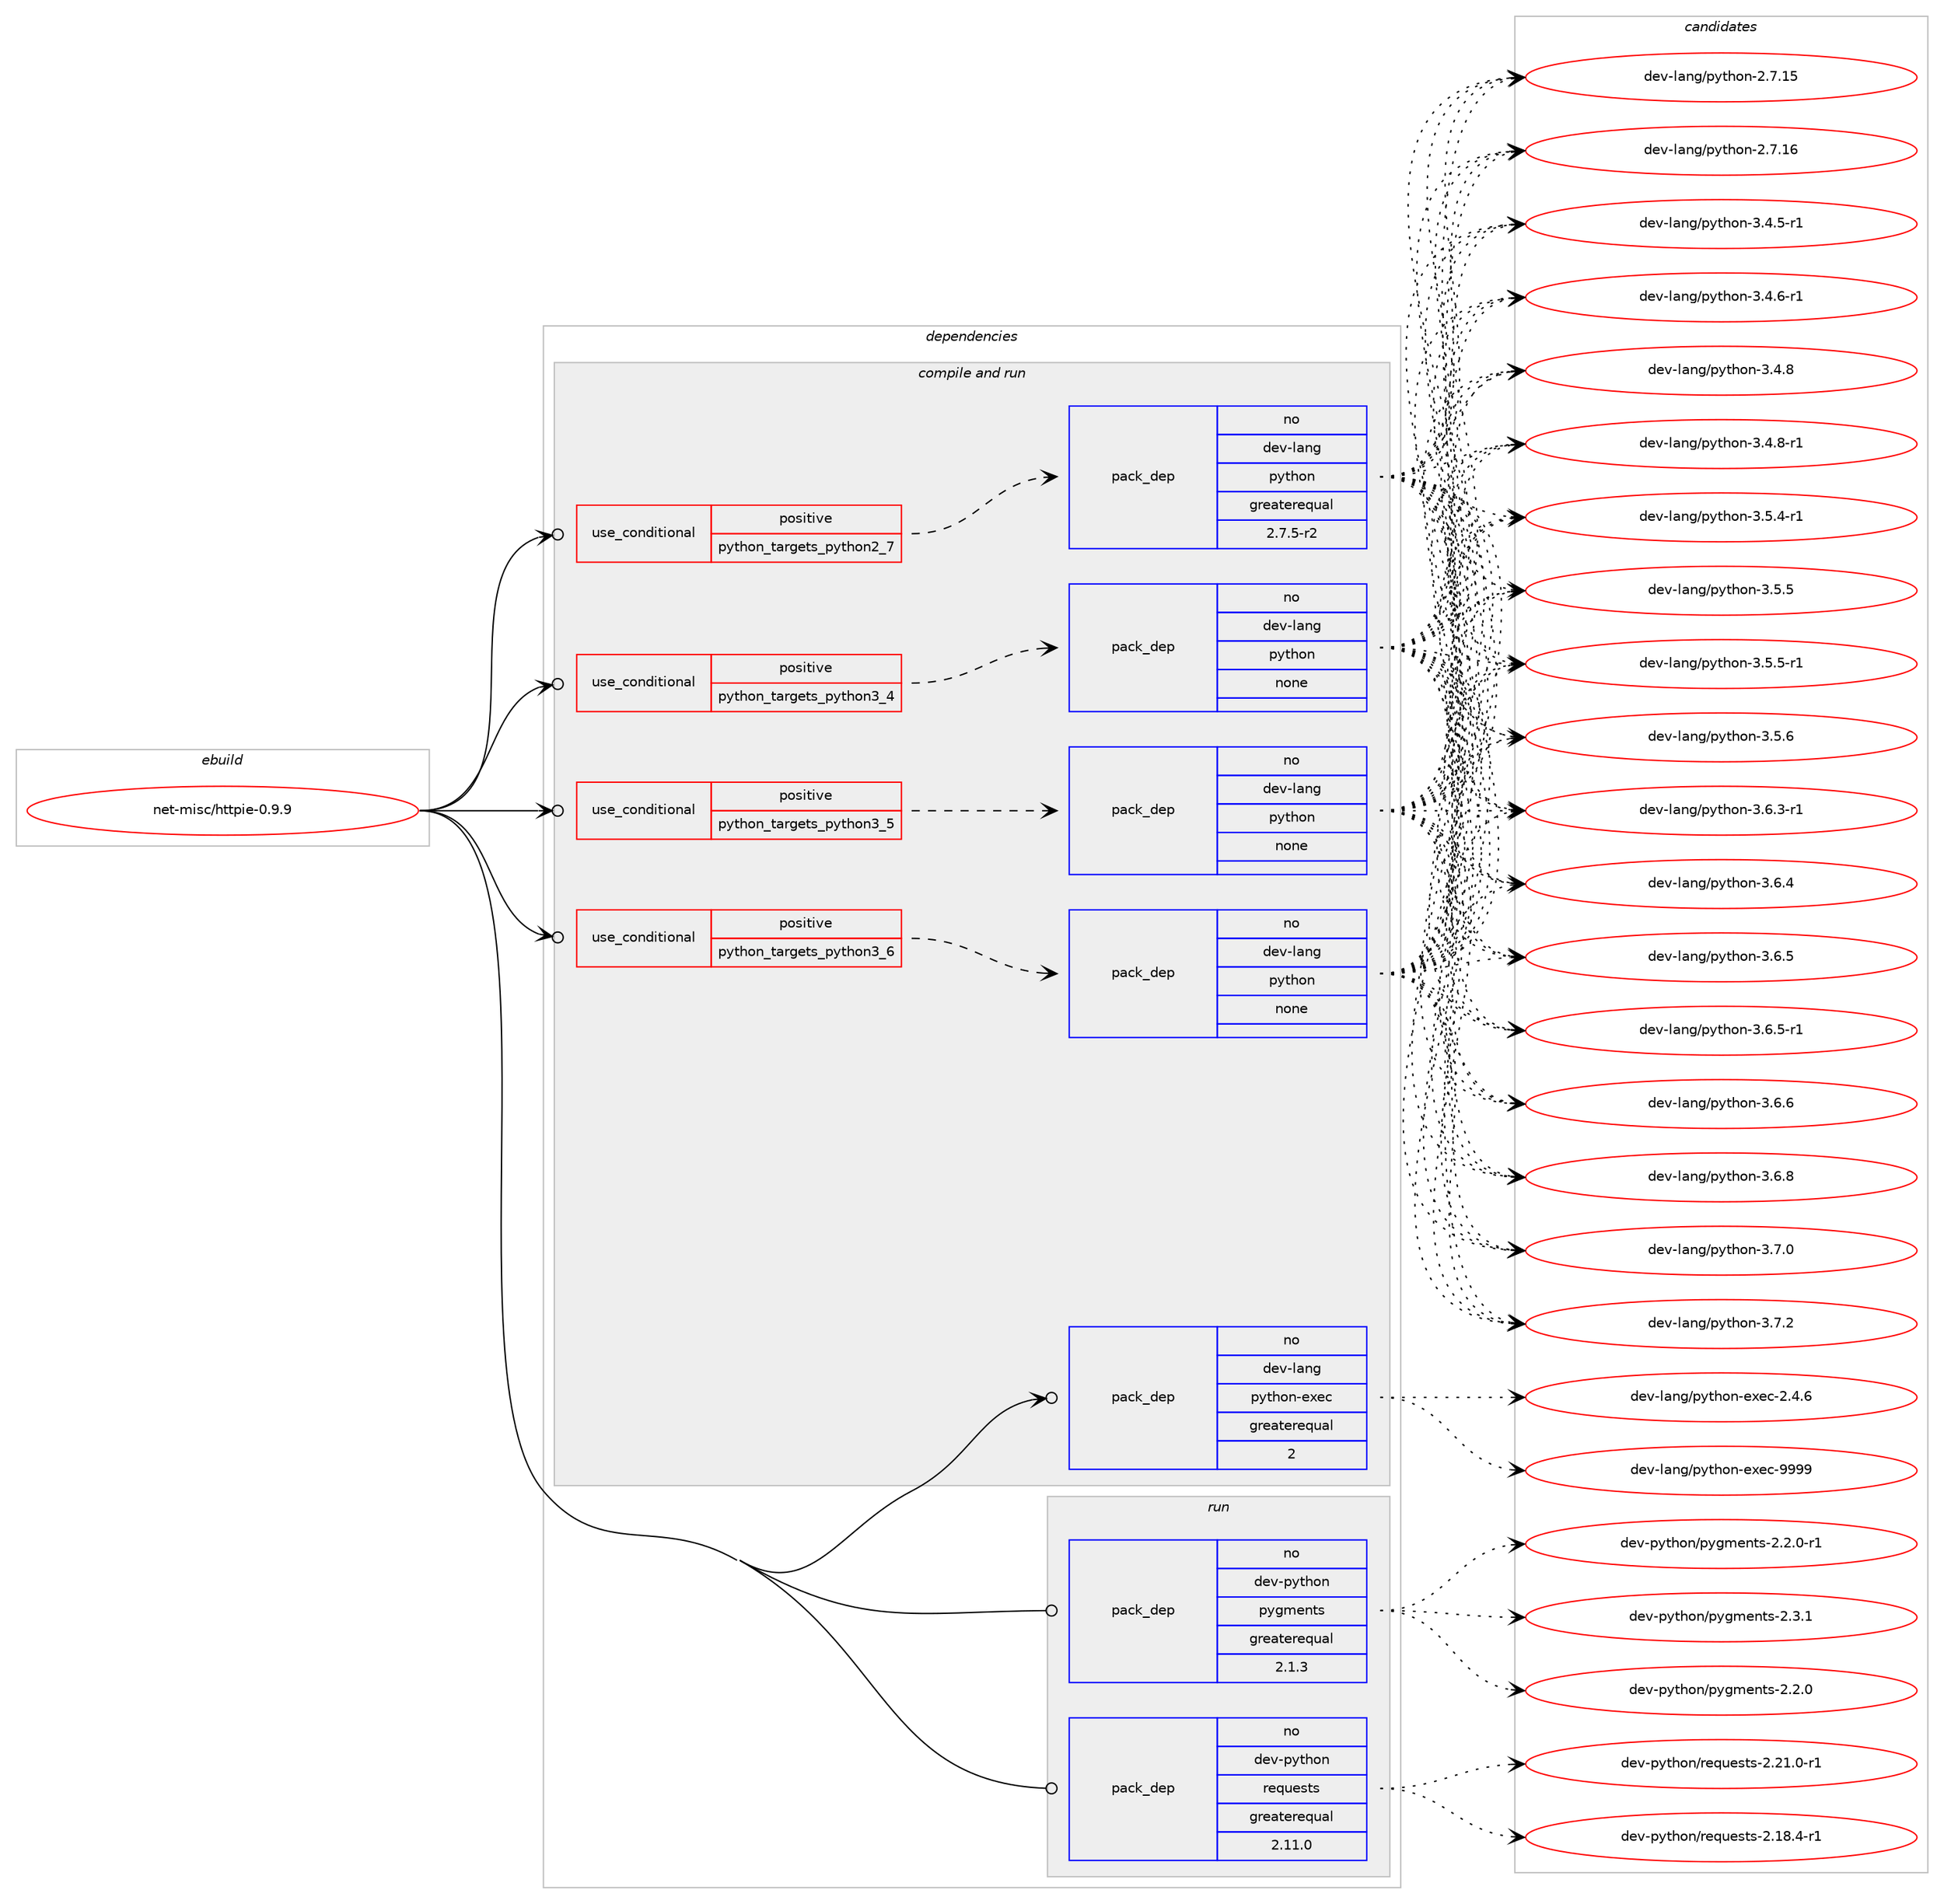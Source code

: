 digraph prolog {

# *************
# Graph options
# *************

newrank=true;
concentrate=true;
compound=true;
graph [rankdir=LR,fontname=Helvetica,fontsize=10,ranksep=1.5];#, ranksep=2.5, nodesep=0.2];
edge  [arrowhead=vee];
node  [fontname=Helvetica,fontsize=10];

# **********
# The ebuild
# **********

subgraph cluster_leftcol {
color=gray;
rank=same;
label=<<i>ebuild</i>>;
id [label="net-misc/httpie-0.9.9", color=red, width=4, href="../net-misc/httpie-0.9.9.svg"];
}

# ****************
# The dependencies
# ****************

subgraph cluster_midcol {
color=gray;
label=<<i>dependencies</i>>;
subgraph cluster_compile {
fillcolor="#eeeeee";
style=filled;
label=<<i>compile</i>>;
}
subgraph cluster_compileandrun {
fillcolor="#eeeeee";
style=filled;
label=<<i>compile and run</i>>;
subgraph cond448376 {
dependency1668150 [label=<<TABLE BORDER="0" CELLBORDER="1" CELLSPACING="0" CELLPADDING="4"><TR><TD ROWSPAN="3" CELLPADDING="10">use_conditional</TD></TR><TR><TD>positive</TD></TR><TR><TD>python_targets_python2_7</TD></TR></TABLE>>, shape=none, color=red];
subgraph pack1192656 {
dependency1668151 [label=<<TABLE BORDER="0" CELLBORDER="1" CELLSPACING="0" CELLPADDING="4" WIDTH="220"><TR><TD ROWSPAN="6" CELLPADDING="30">pack_dep</TD></TR><TR><TD WIDTH="110">no</TD></TR><TR><TD>dev-lang</TD></TR><TR><TD>python</TD></TR><TR><TD>greaterequal</TD></TR><TR><TD>2.7.5-r2</TD></TR></TABLE>>, shape=none, color=blue];
}
dependency1668150:e -> dependency1668151:w [weight=20,style="dashed",arrowhead="vee"];
}
id:e -> dependency1668150:w [weight=20,style="solid",arrowhead="odotvee"];
subgraph cond448377 {
dependency1668152 [label=<<TABLE BORDER="0" CELLBORDER="1" CELLSPACING="0" CELLPADDING="4"><TR><TD ROWSPAN="3" CELLPADDING="10">use_conditional</TD></TR><TR><TD>positive</TD></TR><TR><TD>python_targets_python3_4</TD></TR></TABLE>>, shape=none, color=red];
subgraph pack1192657 {
dependency1668153 [label=<<TABLE BORDER="0" CELLBORDER="1" CELLSPACING="0" CELLPADDING="4" WIDTH="220"><TR><TD ROWSPAN="6" CELLPADDING="30">pack_dep</TD></TR><TR><TD WIDTH="110">no</TD></TR><TR><TD>dev-lang</TD></TR><TR><TD>python</TD></TR><TR><TD>none</TD></TR><TR><TD></TD></TR></TABLE>>, shape=none, color=blue];
}
dependency1668152:e -> dependency1668153:w [weight=20,style="dashed",arrowhead="vee"];
}
id:e -> dependency1668152:w [weight=20,style="solid",arrowhead="odotvee"];
subgraph cond448378 {
dependency1668154 [label=<<TABLE BORDER="0" CELLBORDER="1" CELLSPACING="0" CELLPADDING="4"><TR><TD ROWSPAN="3" CELLPADDING="10">use_conditional</TD></TR><TR><TD>positive</TD></TR><TR><TD>python_targets_python3_5</TD></TR></TABLE>>, shape=none, color=red];
subgraph pack1192658 {
dependency1668155 [label=<<TABLE BORDER="0" CELLBORDER="1" CELLSPACING="0" CELLPADDING="4" WIDTH="220"><TR><TD ROWSPAN="6" CELLPADDING="30">pack_dep</TD></TR><TR><TD WIDTH="110">no</TD></TR><TR><TD>dev-lang</TD></TR><TR><TD>python</TD></TR><TR><TD>none</TD></TR><TR><TD></TD></TR></TABLE>>, shape=none, color=blue];
}
dependency1668154:e -> dependency1668155:w [weight=20,style="dashed",arrowhead="vee"];
}
id:e -> dependency1668154:w [weight=20,style="solid",arrowhead="odotvee"];
subgraph cond448379 {
dependency1668156 [label=<<TABLE BORDER="0" CELLBORDER="1" CELLSPACING="0" CELLPADDING="4"><TR><TD ROWSPAN="3" CELLPADDING="10">use_conditional</TD></TR><TR><TD>positive</TD></TR><TR><TD>python_targets_python3_6</TD></TR></TABLE>>, shape=none, color=red];
subgraph pack1192659 {
dependency1668157 [label=<<TABLE BORDER="0" CELLBORDER="1" CELLSPACING="0" CELLPADDING="4" WIDTH="220"><TR><TD ROWSPAN="6" CELLPADDING="30">pack_dep</TD></TR><TR><TD WIDTH="110">no</TD></TR><TR><TD>dev-lang</TD></TR><TR><TD>python</TD></TR><TR><TD>none</TD></TR><TR><TD></TD></TR></TABLE>>, shape=none, color=blue];
}
dependency1668156:e -> dependency1668157:w [weight=20,style="dashed",arrowhead="vee"];
}
id:e -> dependency1668156:w [weight=20,style="solid",arrowhead="odotvee"];
subgraph pack1192660 {
dependency1668158 [label=<<TABLE BORDER="0" CELLBORDER="1" CELLSPACING="0" CELLPADDING="4" WIDTH="220"><TR><TD ROWSPAN="6" CELLPADDING="30">pack_dep</TD></TR><TR><TD WIDTH="110">no</TD></TR><TR><TD>dev-lang</TD></TR><TR><TD>python-exec</TD></TR><TR><TD>greaterequal</TD></TR><TR><TD>2</TD></TR></TABLE>>, shape=none, color=blue];
}
id:e -> dependency1668158:w [weight=20,style="solid",arrowhead="odotvee"];
}
subgraph cluster_run {
fillcolor="#eeeeee";
style=filled;
label=<<i>run</i>>;
subgraph pack1192661 {
dependency1668159 [label=<<TABLE BORDER="0" CELLBORDER="1" CELLSPACING="0" CELLPADDING="4" WIDTH="220"><TR><TD ROWSPAN="6" CELLPADDING="30">pack_dep</TD></TR><TR><TD WIDTH="110">no</TD></TR><TR><TD>dev-python</TD></TR><TR><TD>pygments</TD></TR><TR><TD>greaterequal</TD></TR><TR><TD>2.1.3</TD></TR></TABLE>>, shape=none, color=blue];
}
id:e -> dependency1668159:w [weight=20,style="solid",arrowhead="odot"];
subgraph pack1192662 {
dependency1668160 [label=<<TABLE BORDER="0" CELLBORDER="1" CELLSPACING="0" CELLPADDING="4" WIDTH="220"><TR><TD ROWSPAN="6" CELLPADDING="30">pack_dep</TD></TR><TR><TD WIDTH="110">no</TD></TR><TR><TD>dev-python</TD></TR><TR><TD>requests</TD></TR><TR><TD>greaterequal</TD></TR><TR><TD>2.11.0</TD></TR></TABLE>>, shape=none, color=blue];
}
id:e -> dependency1668160:w [weight=20,style="solid",arrowhead="odot"];
}
}

# **************
# The candidates
# **************

subgraph cluster_choices {
rank=same;
color=gray;
label=<<i>candidates</i>>;

subgraph choice1192656 {
color=black;
nodesep=1;
choice10010111845108971101034711212111610411111045504655464953 [label="dev-lang/python-2.7.15", color=red, width=4,href="../dev-lang/python-2.7.15.svg"];
choice10010111845108971101034711212111610411111045504655464954 [label="dev-lang/python-2.7.16", color=red, width=4,href="../dev-lang/python-2.7.16.svg"];
choice1001011184510897110103471121211161041111104551465246534511449 [label="dev-lang/python-3.4.5-r1", color=red, width=4,href="../dev-lang/python-3.4.5-r1.svg"];
choice1001011184510897110103471121211161041111104551465246544511449 [label="dev-lang/python-3.4.6-r1", color=red, width=4,href="../dev-lang/python-3.4.6-r1.svg"];
choice100101118451089711010347112121116104111110455146524656 [label="dev-lang/python-3.4.8", color=red, width=4,href="../dev-lang/python-3.4.8.svg"];
choice1001011184510897110103471121211161041111104551465246564511449 [label="dev-lang/python-3.4.8-r1", color=red, width=4,href="../dev-lang/python-3.4.8-r1.svg"];
choice1001011184510897110103471121211161041111104551465346524511449 [label="dev-lang/python-3.5.4-r1", color=red, width=4,href="../dev-lang/python-3.5.4-r1.svg"];
choice100101118451089711010347112121116104111110455146534653 [label="dev-lang/python-3.5.5", color=red, width=4,href="../dev-lang/python-3.5.5.svg"];
choice1001011184510897110103471121211161041111104551465346534511449 [label="dev-lang/python-3.5.5-r1", color=red, width=4,href="../dev-lang/python-3.5.5-r1.svg"];
choice100101118451089711010347112121116104111110455146534654 [label="dev-lang/python-3.5.6", color=red, width=4,href="../dev-lang/python-3.5.6.svg"];
choice1001011184510897110103471121211161041111104551465446514511449 [label="dev-lang/python-3.6.3-r1", color=red, width=4,href="../dev-lang/python-3.6.3-r1.svg"];
choice100101118451089711010347112121116104111110455146544652 [label="dev-lang/python-3.6.4", color=red, width=4,href="../dev-lang/python-3.6.4.svg"];
choice100101118451089711010347112121116104111110455146544653 [label="dev-lang/python-3.6.5", color=red, width=4,href="../dev-lang/python-3.6.5.svg"];
choice1001011184510897110103471121211161041111104551465446534511449 [label="dev-lang/python-3.6.5-r1", color=red, width=4,href="../dev-lang/python-3.6.5-r1.svg"];
choice100101118451089711010347112121116104111110455146544654 [label="dev-lang/python-3.6.6", color=red, width=4,href="../dev-lang/python-3.6.6.svg"];
choice100101118451089711010347112121116104111110455146544656 [label="dev-lang/python-3.6.8", color=red, width=4,href="../dev-lang/python-3.6.8.svg"];
choice100101118451089711010347112121116104111110455146554648 [label="dev-lang/python-3.7.0", color=red, width=4,href="../dev-lang/python-3.7.0.svg"];
choice100101118451089711010347112121116104111110455146554650 [label="dev-lang/python-3.7.2", color=red, width=4,href="../dev-lang/python-3.7.2.svg"];
dependency1668151:e -> choice10010111845108971101034711212111610411111045504655464953:w [style=dotted,weight="100"];
dependency1668151:e -> choice10010111845108971101034711212111610411111045504655464954:w [style=dotted,weight="100"];
dependency1668151:e -> choice1001011184510897110103471121211161041111104551465246534511449:w [style=dotted,weight="100"];
dependency1668151:e -> choice1001011184510897110103471121211161041111104551465246544511449:w [style=dotted,weight="100"];
dependency1668151:e -> choice100101118451089711010347112121116104111110455146524656:w [style=dotted,weight="100"];
dependency1668151:e -> choice1001011184510897110103471121211161041111104551465246564511449:w [style=dotted,weight="100"];
dependency1668151:e -> choice1001011184510897110103471121211161041111104551465346524511449:w [style=dotted,weight="100"];
dependency1668151:e -> choice100101118451089711010347112121116104111110455146534653:w [style=dotted,weight="100"];
dependency1668151:e -> choice1001011184510897110103471121211161041111104551465346534511449:w [style=dotted,weight="100"];
dependency1668151:e -> choice100101118451089711010347112121116104111110455146534654:w [style=dotted,weight="100"];
dependency1668151:e -> choice1001011184510897110103471121211161041111104551465446514511449:w [style=dotted,weight="100"];
dependency1668151:e -> choice100101118451089711010347112121116104111110455146544652:w [style=dotted,weight="100"];
dependency1668151:e -> choice100101118451089711010347112121116104111110455146544653:w [style=dotted,weight="100"];
dependency1668151:e -> choice1001011184510897110103471121211161041111104551465446534511449:w [style=dotted,weight="100"];
dependency1668151:e -> choice100101118451089711010347112121116104111110455146544654:w [style=dotted,weight="100"];
dependency1668151:e -> choice100101118451089711010347112121116104111110455146544656:w [style=dotted,weight="100"];
dependency1668151:e -> choice100101118451089711010347112121116104111110455146554648:w [style=dotted,weight="100"];
dependency1668151:e -> choice100101118451089711010347112121116104111110455146554650:w [style=dotted,weight="100"];
}
subgraph choice1192657 {
color=black;
nodesep=1;
choice10010111845108971101034711212111610411111045504655464953 [label="dev-lang/python-2.7.15", color=red, width=4,href="../dev-lang/python-2.7.15.svg"];
choice10010111845108971101034711212111610411111045504655464954 [label="dev-lang/python-2.7.16", color=red, width=4,href="../dev-lang/python-2.7.16.svg"];
choice1001011184510897110103471121211161041111104551465246534511449 [label="dev-lang/python-3.4.5-r1", color=red, width=4,href="../dev-lang/python-3.4.5-r1.svg"];
choice1001011184510897110103471121211161041111104551465246544511449 [label="dev-lang/python-3.4.6-r1", color=red, width=4,href="../dev-lang/python-3.4.6-r1.svg"];
choice100101118451089711010347112121116104111110455146524656 [label="dev-lang/python-3.4.8", color=red, width=4,href="../dev-lang/python-3.4.8.svg"];
choice1001011184510897110103471121211161041111104551465246564511449 [label="dev-lang/python-3.4.8-r1", color=red, width=4,href="../dev-lang/python-3.4.8-r1.svg"];
choice1001011184510897110103471121211161041111104551465346524511449 [label="dev-lang/python-3.5.4-r1", color=red, width=4,href="../dev-lang/python-3.5.4-r1.svg"];
choice100101118451089711010347112121116104111110455146534653 [label="dev-lang/python-3.5.5", color=red, width=4,href="../dev-lang/python-3.5.5.svg"];
choice1001011184510897110103471121211161041111104551465346534511449 [label="dev-lang/python-3.5.5-r1", color=red, width=4,href="../dev-lang/python-3.5.5-r1.svg"];
choice100101118451089711010347112121116104111110455146534654 [label="dev-lang/python-3.5.6", color=red, width=4,href="../dev-lang/python-3.5.6.svg"];
choice1001011184510897110103471121211161041111104551465446514511449 [label="dev-lang/python-3.6.3-r1", color=red, width=4,href="../dev-lang/python-3.6.3-r1.svg"];
choice100101118451089711010347112121116104111110455146544652 [label="dev-lang/python-3.6.4", color=red, width=4,href="../dev-lang/python-3.6.4.svg"];
choice100101118451089711010347112121116104111110455146544653 [label="dev-lang/python-3.6.5", color=red, width=4,href="../dev-lang/python-3.6.5.svg"];
choice1001011184510897110103471121211161041111104551465446534511449 [label="dev-lang/python-3.6.5-r1", color=red, width=4,href="../dev-lang/python-3.6.5-r1.svg"];
choice100101118451089711010347112121116104111110455146544654 [label="dev-lang/python-3.6.6", color=red, width=4,href="../dev-lang/python-3.6.6.svg"];
choice100101118451089711010347112121116104111110455146544656 [label="dev-lang/python-3.6.8", color=red, width=4,href="../dev-lang/python-3.6.8.svg"];
choice100101118451089711010347112121116104111110455146554648 [label="dev-lang/python-3.7.0", color=red, width=4,href="../dev-lang/python-3.7.0.svg"];
choice100101118451089711010347112121116104111110455146554650 [label="dev-lang/python-3.7.2", color=red, width=4,href="../dev-lang/python-3.7.2.svg"];
dependency1668153:e -> choice10010111845108971101034711212111610411111045504655464953:w [style=dotted,weight="100"];
dependency1668153:e -> choice10010111845108971101034711212111610411111045504655464954:w [style=dotted,weight="100"];
dependency1668153:e -> choice1001011184510897110103471121211161041111104551465246534511449:w [style=dotted,weight="100"];
dependency1668153:e -> choice1001011184510897110103471121211161041111104551465246544511449:w [style=dotted,weight="100"];
dependency1668153:e -> choice100101118451089711010347112121116104111110455146524656:w [style=dotted,weight="100"];
dependency1668153:e -> choice1001011184510897110103471121211161041111104551465246564511449:w [style=dotted,weight="100"];
dependency1668153:e -> choice1001011184510897110103471121211161041111104551465346524511449:w [style=dotted,weight="100"];
dependency1668153:e -> choice100101118451089711010347112121116104111110455146534653:w [style=dotted,weight="100"];
dependency1668153:e -> choice1001011184510897110103471121211161041111104551465346534511449:w [style=dotted,weight="100"];
dependency1668153:e -> choice100101118451089711010347112121116104111110455146534654:w [style=dotted,weight="100"];
dependency1668153:e -> choice1001011184510897110103471121211161041111104551465446514511449:w [style=dotted,weight="100"];
dependency1668153:e -> choice100101118451089711010347112121116104111110455146544652:w [style=dotted,weight="100"];
dependency1668153:e -> choice100101118451089711010347112121116104111110455146544653:w [style=dotted,weight="100"];
dependency1668153:e -> choice1001011184510897110103471121211161041111104551465446534511449:w [style=dotted,weight="100"];
dependency1668153:e -> choice100101118451089711010347112121116104111110455146544654:w [style=dotted,weight="100"];
dependency1668153:e -> choice100101118451089711010347112121116104111110455146544656:w [style=dotted,weight="100"];
dependency1668153:e -> choice100101118451089711010347112121116104111110455146554648:w [style=dotted,weight="100"];
dependency1668153:e -> choice100101118451089711010347112121116104111110455146554650:w [style=dotted,weight="100"];
}
subgraph choice1192658 {
color=black;
nodesep=1;
choice10010111845108971101034711212111610411111045504655464953 [label="dev-lang/python-2.7.15", color=red, width=4,href="../dev-lang/python-2.7.15.svg"];
choice10010111845108971101034711212111610411111045504655464954 [label="dev-lang/python-2.7.16", color=red, width=4,href="../dev-lang/python-2.7.16.svg"];
choice1001011184510897110103471121211161041111104551465246534511449 [label="dev-lang/python-3.4.5-r1", color=red, width=4,href="../dev-lang/python-3.4.5-r1.svg"];
choice1001011184510897110103471121211161041111104551465246544511449 [label="dev-lang/python-3.4.6-r1", color=red, width=4,href="../dev-lang/python-3.4.6-r1.svg"];
choice100101118451089711010347112121116104111110455146524656 [label="dev-lang/python-3.4.8", color=red, width=4,href="../dev-lang/python-3.4.8.svg"];
choice1001011184510897110103471121211161041111104551465246564511449 [label="dev-lang/python-3.4.8-r1", color=red, width=4,href="../dev-lang/python-3.4.8-r1.svg"];
choice1001011184510897110103471121211161041111104551465346524511449 [label="dev-lang/python-3.5.4-r1", color=red, width=4,href="../dev-lang/python-3.5.4-r1.svg"];
choice100101118451089711010347112121116104111110455146534653 [label="dev-lang/python-3.5.5", color=red, width=4,href="../dev-lang/python-3.5.5.svg"];
choice1001011184510897110103471121211161041111104551465346534511449 [label="dev-lang/python-3.5.5-r1", color=red, width=4,href="../dev-lang/python-3.5.5-r1.svg"];
choice100101118451089711010347112121116104111110455146534654 [label="dev-lang/python-3.5.6", color=red, width=4,href="../dev-lang/python-3.5.6.svg"];
choice1001011184510897110103471121211161041111104551465446514511449 [label="dev-lang/python-3.6.3-r1", color=red, width=4,href="../dev-lang/python-3.6.3-r1.svg"];
choice100101118451089711010347112121116104111110455146544652 [label="dev-lang/python-3.6.4", color=red, width=4,href="../dev-lang/python-3.6.4.svg"];
choice100101118451089711010347112121116104111110455146544653 [label="dev-lang/python-3.6.5", color=red, width=4,href="../dev-lang/python-3.6.5.svg"];
choice1001011184510897110103471121211161041111104551465446534511449 [label="dev-lang/python-3.6.5-r1", color=red, width=4,href="../dev-lang/python-3.6.5-r1.svg"];
choice100101118451089711010347112121116104111110455146544654 [label="dev-lang/python-3.6.6", color=red, width=4,href="../dev-lang/python-3.6.6.svg"];
choice100101118451089711010347112121116104111110455146544656 [label="dev-lang/python-3.6.8", color=red, width=4,href="../dev-lang/python-3.6.8.svg"];
choice100101118451089711010347112121116104111110455146554648 [label="dev-lang/python-3.7.0", color=red, width=4,href="../dev-lang/python-3.7.0.svg"];
choice100101118451089711010347112121116104111110455146554650 [label="dev-lang/python-3.7.2", color=red, width=4,href="../dev-lang/python-3.7.2.svg"];
dependency1668155:e -> choice10010111845108971101034711212111610411111045504655464953:w [style=dotted,weight="100"];
dependency1668155:e -> choice10010111845108971101034711212111610411111045504655464954:w [style=dotted,weight="100"];
dependency1668155:e -> choice1001011184510897110103471121211161041111104551465246534511449:w [style=dotted,weight="100"];
dependency1668155:e -> choice1001011184510897110103471121211161041111104551465246544511449:w [style=dotted,weight="100"];
dependency1668155:e -> choice100101118451089711010347112121116104111110455146524656:w [style=dotted,weight="100"];
dependency1668155:e -> choice1001011184510897110103471121211161041111104551465246564511449:w [style=dotted,weight="100"];
dependency1668155:e -> choice1001011184510897110103471121211161041111104551465346524511449:w [style=dotted,weight="100"];
dependency1668155:e -> choice100101118451089711010347112121116104111110455146534653:w [style=dotted,weight="100"];
dependency1668155:e -> choice1001011184510897110103471121211161041111104551465346534511449:w [style=dotted,weight="100"];
dependency1668155:e -> choice100101118451089711010347112121116104111110455146534654:w [style=dotted,weight="100"];
dependency1668155:e -> choice1001011184510897110103471121211161041111104551465446514511449:w [style=dotted,weight="100"];
dependency1668155:e -> choice100101118451089711010347112121116104111110455146544652:w [style=dotted,weight="100"];
dependency1668155:e -> choice100101118451089711010347112121116104111110455146544653:w [style=dotted,weight="100"];
dependency1668155:e -> choice1001011184510897110103471121211161041111104551465446534511449:w [style=dotted,weight="100"];
dependency1668155:e -> choice100101118451089711010347112121116104111110455146544654:w [style=dotted,weight="100"];
dependency1668155:e -> choice100101118451089711010347112121116104111110455146544656:w [style=dotted,weight="100"];
dependency1668155:e -> choice100101118451089711010347112121116104111110455146554648:w [style=dotted,weight="100"];
dependency1668155:e -> choice100101118451089711010347112121116104111110455146554650:w [style=dotted,weight="100"];
}
subgraph choice1192659 {
color=black;
nodesep=1;
choice10010111845108971101034711212111610411111045504655464953 [label="dev-lang/python-2.7.15", color=red, width=4,href="../dev-lang/python-2.7.15.svg"];
choice10010111845108971101034711212111610411111045504655464954 [label="dev-lang/python-2.7.16", color=red, width=4,href="../dev-lang/python-2.7.16.svg"];
choice1001011184510897110103471121211161041111104551465246534511449 [label="dev-lang/python-3.4.5-r1", color=red, width=4,href="../dev-lang/python-3.4.5-r1.svg"];
choice1001011184510897110103471121211161041111104551465246544511449 [label="dev-lang/python-3.4.6-r1", color=red, width=4,href="../dev-lang/python-3.4.6-r1.svg"];
choice100101118451089711010347112121116104111110455146524656 [label="dev-lang/python-3.4.8", color=red, width=4,href="../dev-lang/python-3.4.8.svg"];
choice1001011184510897110103471121211161041111104551465246564511449 [label="dev-lang/python-3.4.8-r1", color=red, width=4,href="../dev-lang/python-3.4.8-r1.svg"];
choice1001011184510897110103471121211161041111104551465346524511449 [label="dev-lang/python-3.5.4-r1", color=red, width=4,href="../dev-lang/python-3.5.4-r1.svg"];
choice100101118451089711010347112121116104111110455146534653 [label="dev-lang/python-3.5.5", color=red, width=4,href="../dev-lang/python-3.5.5.svg"];
choice1001011184510897110103471121211161041111104551465346534511449 [label="dev-lang/python-3.5.5-r1", color=red, width=4,href="../dev-lang/python-3.5.5-r1.svg"];
choice100101118451089711010347112121116104111110455146534654 [label="dev-lang/python-3.5.6", color=red, width=4,href="../dev-lang/python-3.5.6.svg"];
choice1001011184510897110103471121211161041111104551465446514511449 [label="dev-lang/python-3.6.3-r1", color=red, width=4,href="../dev-lang/python-3.6.3-r1.svg"];
choice100101118451089711010347112121116104111110455146544652 [label="dev-lang/python-3.6.4", color=red, width=4,href="../dev-lang/python-3.6.4.svg"];
choice100101118451089711010347112121116104111110455146544653 [label="dev-lang/python-3.6.5", color=red, width=4,href="../dev-lang/python-3.6.5.svg"];
choice1001011184510897110103471121211161041111104551465446534511449 [label="dev-lang/python-3.6.5-r1", color=red, width=4,href="../dev-lang/python-3.6.5-r1.svg"];
choice100101118451089711010347112121116104111110455146544654 [label="dev-lang/python-3.6.6", color=red, width=4,href="../dev-lang/python-3.6.6.svg"];
choice100101118451089711010347112121116104111110455146544656 [label="dev-lang/python-3.6.8", color=red, width=4,href="../dev-lang/python-3.6.8.svg"];
choice100101118451089711010347112121116104111110455146554648 [label="dev-lang/python-3.7.0", color=red, width=4,href="../dev-lang/python-3.7.0.svg"];
choice100101118451089711010347112121116104111110455146554650 [label="dev-lang/python-3.7.2", color=red, width=4,href="../dev-lang/python-3.7.2.svg"];
dependency1668157:e -> choice10010111845108971101034711212111610411111045504655464953:w [style=dotted,weight="100"];
dependency1668157:e -> choice10010111845108971101034711212111610411111045504655464954:w [style=dotted,weight="100"];
dependency1668157:e -> choice1001011184510897110103471121211161041111104551465246534511449:w [style=dotted,weight="100"];
dependency1668157:e -> choice1001011184510897110103471121211161041111104551465246544511449:w [style=dotted,weight="100"];
dependency1668157:e -> choice100101118451089711010347112121116104111110455146524656:w [style=dotted,weight="100"];
dependency1668157:e -> choice1001011184510897110103471121211161041111104551465246564511449:w [style=dotted,weight="100"];
dependency1668157:e -> choice1001011184510897110103471121211161041111104551465346524511449:w [style=dotted,weight="100"];
dependency1668157:e -> choice100101118451089711010347112121116104111110455146534653:w [style=dotted,weight="100"];
dependency1668157:e -> choice1001011184510897110103471121211161041111104551465346534511449:w [style=dotted,weight="100"];
dependency1668157:e -> choice100101118451089711010347112121116104111110455146534654:w [style=dotted,weight="100"];
dependency1668157:e -> choice1001011184510897110103471121211161041111104551465446514511449:w [style=dotted,weight="100"];
dependency1668157:e -> choice100101118451089711010347112121116104111110455146544652:w [style=dotted,weight="100"];
dependency1668157:e -> choice100101118451089711010347112121116104111110455146544653:w [style=dotted,weight="100"];
dependency1668157:e -> choice1001011184510897110103471121211161041111104551465446534511449:w [style=dotted,weight="100"];
dependency1668157:e -> choice100101118451089711010347112121116104111110455146544654:w [style=dotted,weight="100"];
dependency1668157:e -> choice100101118451089711010347112121116104111110455146544656:w [style=dotted,weight="100"];
dependency1668157:e -> choice100101118451089711010347112121116104111110455146554648:w [style=dotted,weight="100"];
dependency1668157:e -> choice100101118451089711010347112121116104111110455146554650:w [style=dotted,weight="100"];
}
subgraph choice1192660 {
color=black;
nodesep=1;
choice1001011184510897110103471121211161041111104510112010199455046524654 [label="dev-lang/python-exec-2.4.6", color=red, width=4,href="../dev-lang/python-exec-2.4.6.svg"];
choice10010111845108971101034711212111610411111045101120101994557575757 [label="dev-lang/python-exec-9999", color=red, width=4,href="../dev-lang/python-exec-9999.svg"];
dependency1668158:e -> choice1001011184510897110103471121211161041111104510112010199455046524654:w [style=dotted,weight="100"];
dependency1668158:e -> choice10010111845108971101034711212111610411111045101120101994557575757:w [style=dotted,weight="100"];
}
subgraph choice1192661 {
color=black;
nodesep=1;
choice1001011184511212111610411111047112121103109101110116115455046504648 [label="dev-python/pygments-2.2.0", color=red, width=4,href="../dev-python/pygments-2.2.0.svg"];
choice10010111845112121116104111110471121211031091011101161154550465046484511449 [label="dev-python/pygments-2.2.0-r1", color=red, width=4,href="../dev-python/pygments-2.2.0-r1.svg"];
choice1001011184511212111610411111047112121103109101110116115455046514649 [label="dev-python/pygments-2.3.1", color=red, width=4,href="../dev-python/pygments-2.3.1.svg"];
dependency1668159:e -> choice1001011184511212111610411111047112121103109101110116115455046504648:w [style=dotted,weight="100"];
dependency1668159:e -> choice10010111845112121116104111110471121211031091011101161154550465046484511449:w [style=dotted,weight="100"];
dependency1668159:e -> choice1001011184511212111610411111047112121103109101110116115455046514649:w [style=dotted,weight="100"];
}
subgraph choice1192662 {
color=black;
nodesep=1;
choice1001011184511212111610411111047114101113117101115116115455046495646524511449 [label="dev-python/requests-2.18.4-r1", color=red, width=4,href="../dev-python/requests-2.18.4-r1.svg"];
choice1001011184511212111610411111047114101113117101115116115455046504946484511449 [label="dev-python/requests-2.21.0-r1", color=red, width=4,href="../dev-python/requests-2.21.0-r1.svg"];
dependency1668160:e -> choice1001011184511212111610411111047114101113117101115116115455046495646524511449:w [style=dotted,weight="100"];
dependency1668160:e -> choice1001011184511212111610411111047114101113117101115116115455046504946484511449:w [style=dotted,weight="100"];
}
}

}
